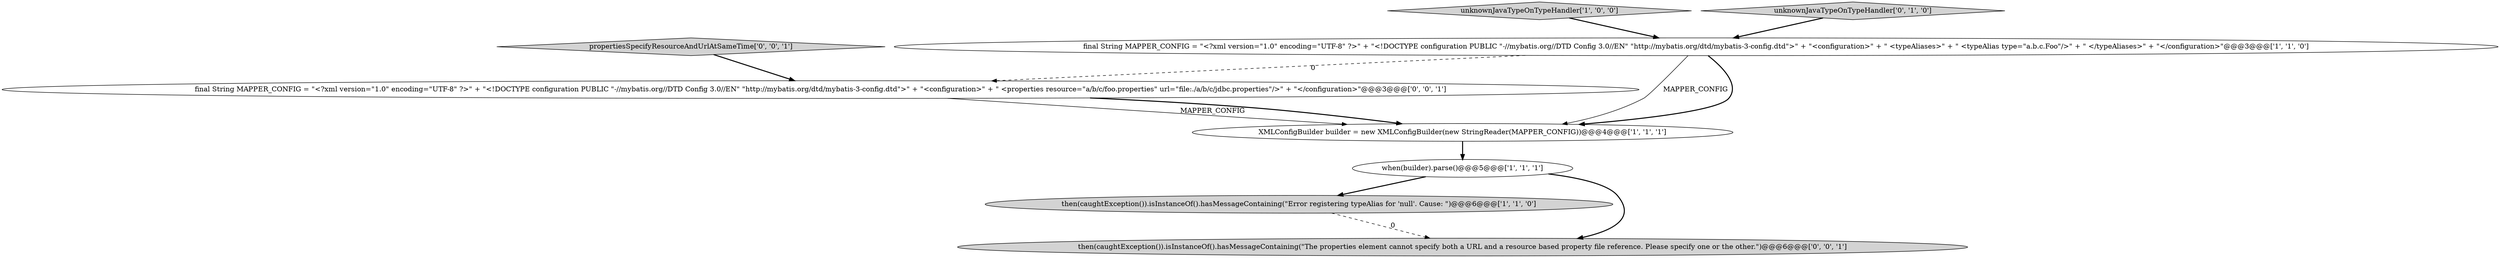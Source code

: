 digraph {
2 [style = filled, label = "final String MAPPER_CONFIG = \"<?xml version=\"1.0\" encoding=\"UTF-8\" ?>\" + \"<!DOCTYPE configuration PUBLIC \"-//mybatis.org//DTD Config 3.0//EN\" \"http://mybatis.org/dtd/mybatis-3-config.dtd\">\" + \"<configuration>\" + \" <typeAliases>\" + \" <typeAlias type=\"a.b.c.Foo\"/>\" + \" </typeAliases>\" + \"</configuration>\"@@@3@@@['1', '1', '0']", fillcolor = white, shape = ellipse image = "AAA0AAABBB1BBB"];
3 [style = filled, label = "XMLConfigBuilder builder = new XMLConfigBuilder(new StringReader(MAPPER_CONFIG))@@@4@@@['1', '1', '1']", fillcolor = white, shape = ellipse image = "AAA0AAABBB1BBB"];
0 [style = filled, label = "unknownJavaTypeOnTypeHandler['1', '0', '0']", fillcolor = lightgray, shape = diamond image = "AAA0AAABBB1BBB"];
1 [style = filled, label = "then(caughtException()).isInstanceOf().hasMessageContaining(\"Error registering typeAlias for 'null'. Cause: \")@@@6@@@['1', '1', '0']", fillcolor = lightgray, shape = ellipse image = "AAA0AAABBB1BBB"];
5 [style = filled, label = "unknownJavaTypeOnTypeHandler['0', '1', '0']", fillcolor = lightgray, shape = diamond image = "AAA0AAABBB2BBB"];
6 [style = filled, label = "then(caughtException()).isInstanceOf().hasMessageContaining(\"The properties element cannot specify both a URL and a resource based property file reference. Please specify one or the other.\")@@@6@@@['0', '0', '1']", fillcolor = lightgray, shape = ellipse image = "AAA0AAABBB3BBB"];
7 [style = filled, label = "propertiesSpecifyResourceAndUrlAtSameTime['0', '0', '1']", fillcolor = lightgray, shape = diamond image = "AAA0AAABBB3BBB"];
4 [style = filled, label = "when(builder).parse()@@@5@@@['1', '1', '1']", fillcolor = white, shape = ellipse image = "AAA0AAABBB1BBB"];
8 [style = filled, label = "final String MAPPER_CONFIG = \"<?xml version=\"1.0\" encoding=\"UTF-8\" ?>\" + \"<!DOCTYPE configuration PUBLIC \"-//mybatis.org//DTD Config 3.0//EN\" \"http://mybatis.org/dtd/mybatis-3-config.dtd\">\" + \"<configuration>\" + \" <properties resource=\"a/b/c/foo.properties\" url=\"file:./a/b/c/jdbc.properties\"/>\" + \"</configuration>\"@@@3@@@['0', '0', '1']", fillcolor = white, shape = ellipse image = "AAA0AAABBB3BBB"];
5->2 [style = bold, label=""];
4->1 [style = bold, label=""];
0->2 [style = bold, label=""];
7->8 [style = bold, label=""];
4->6 [style = bold, label=""];
3->4 [style = bold, label=""];
2->8 [style = dashed, label="0"];
1->6 [style = dashed, label="0"];
2->3 [style = solid, label="MAPPER_CONFIG"];
2->3 [style = bold, label=""];
8->3 [style = solid, label="MAPPER_CONFIG"];
8->3 [style = bold, label=""];
}

